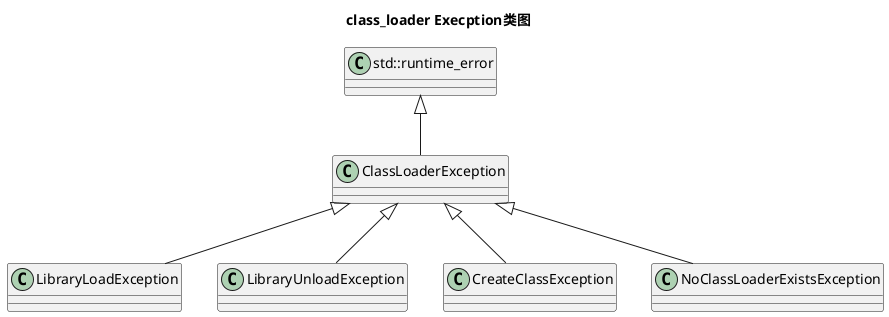 @startuml
Title "class_loader Execption类图"
class std::runtime_error
class ClassLoaderException
class LibraryLoadException
class LibraryUnloadException
class CreateClassException
class NoClassLoaderExistsException
std::runtime_error <|-- ClassLoaderException
ClassLoaderException <|-- LibraryLoadException
ClassLoaderException <|-- LibraryUnloadException
ClassLoaderException <|-- CreateClassException
ClassLoaderException <|-- NoClassLoaderExistsException
@enduml